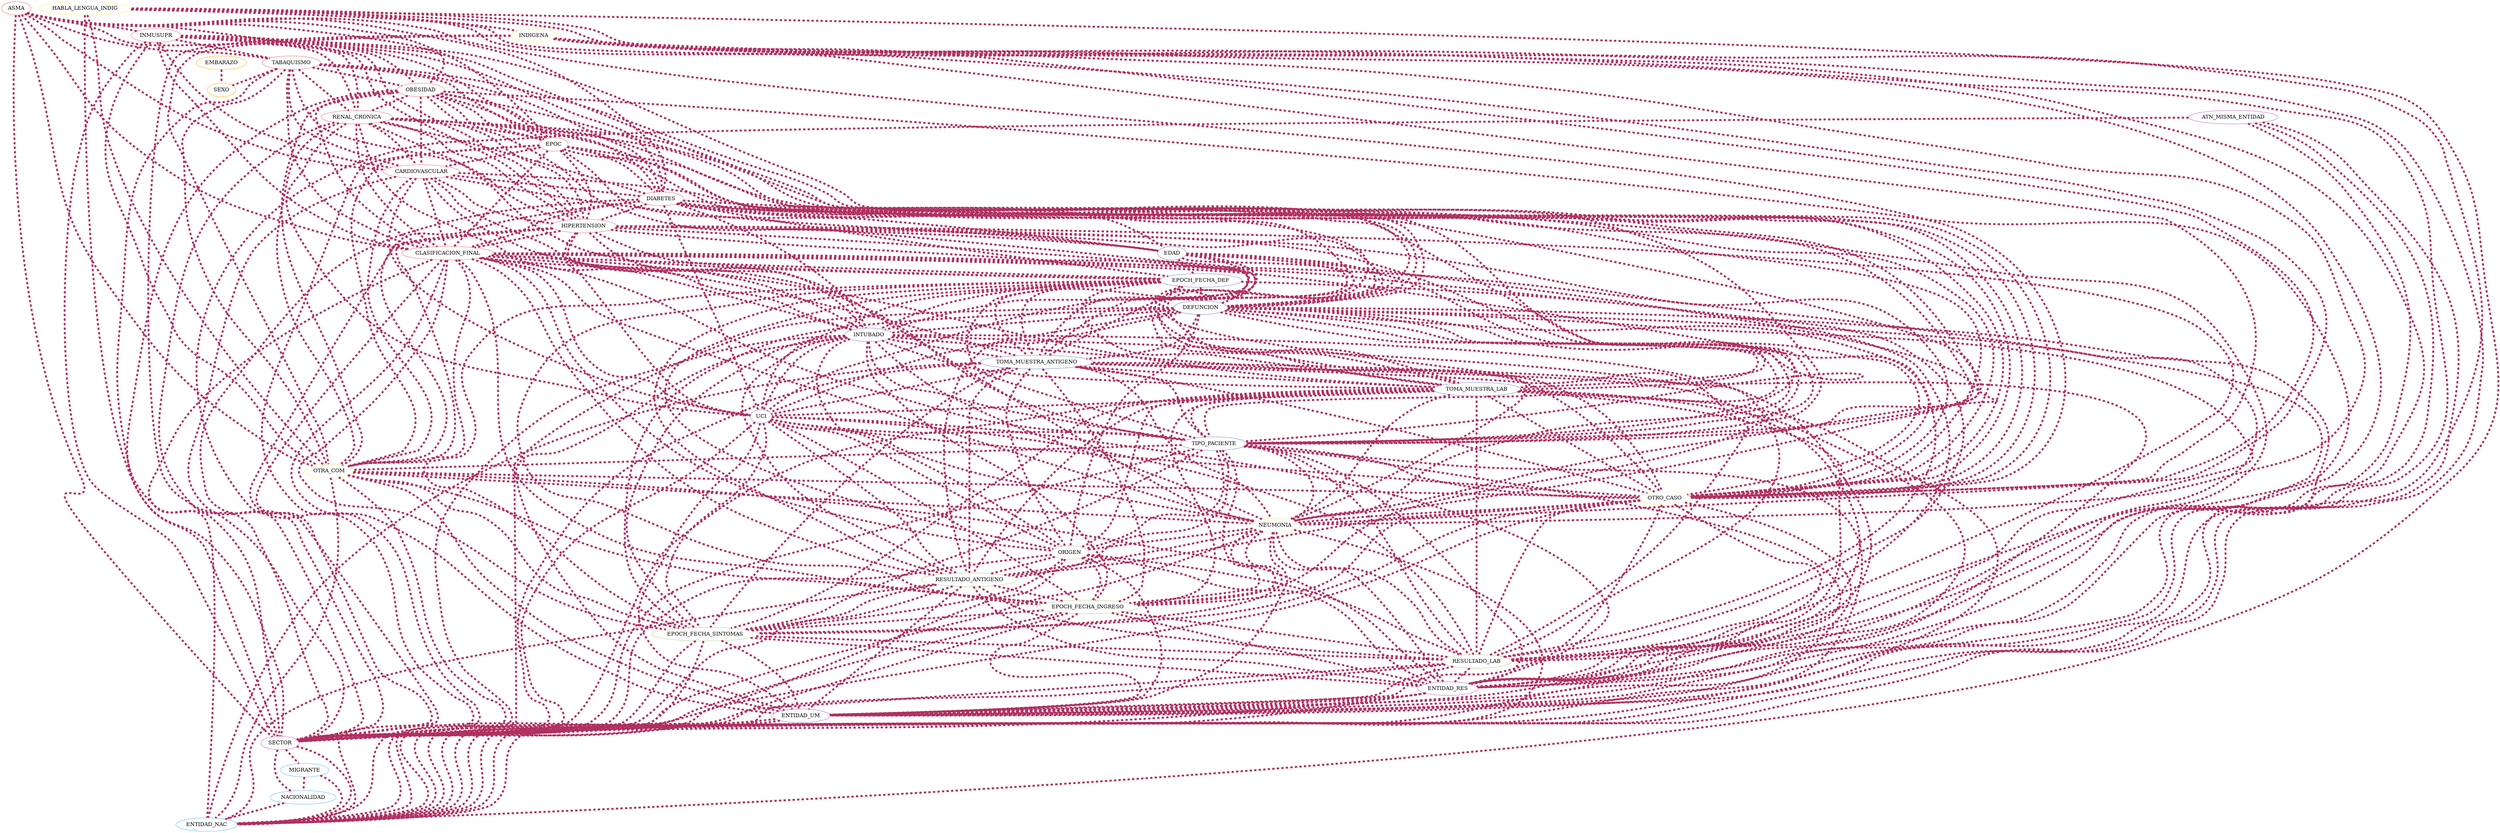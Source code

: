 strict graph  {
ASMA [color="#e57373"];
INMUSUPR [color="#e57373"];
TABAQUISMO [color="#e57373"];
OBESIDAD [color="#e57373"];
RENAL_CRONICA [color="#e57373"];
EPOC [color="#e57373"];
CARDIOVASCULAR [color="#e57373"];
DIABETES [color="#e57373"];
HIPERTENSION [color="#e57373"];
CLASIFICACION_FINAL [color="#e57373"];
EDAD [color="#7986cb"];
EPOCH_FECHA_DEF [color="#7986cb"];
DEFUNCION [color="#7986cb"];
INTUBADO [color="#7986cb"];
TOMA_MUESTRA_ANTIGENO [color="#7986cb"];
TOMA_MUESTRA_LAB [color="#7986cb"];
UCI [color="#7986cb"];
TIPO_PACIENTE [color="#7986cb"];
HABLA_LENGUA_INDIG [color="#fff176"];
INDIGENA [color="#fff176"];
OTRA_COM [color="#fff176"];
OTRO_CASO [color="#fff176"];
NEUMONIA [color="#fff176"];
ORIGEN [color="#aed581"];
RESULTADO_ANTIGENO [color="#aed581"];
EPOCH_FECHA_INGRESO [color="#aed581"];
EPOCH_FECHA_SINTOMAS [color="#aed581"];
RESULTADO_LAB [color="#aed581"];
ATN_MISMA_ENTIDAD [color="#ba68c8"];
ENTIDAD_RES [color="#ba68c8"];
ENTIDAD_UM [color="#ba68c8"];
SECTOR [color="#ba68c8"];
MIGRANTE [color="#64b5f6"];
NACIONALIDAD [color="#64b5f6"];
ENTIDAD_NAC [color="#64b5f6"];
EMBARAZO [color="#ffb300"];
SEXO [color="#ffb300"];
ASMA -- CARDIOVASCULAR  [color=maroon, penwidth=5, style=dashed, weight="0.682"];
ASMA -- CLASIFICACION_FINAL  [color=maroon, penwidth=5, style=dashed, weight="0.126"];
ASMA -- DIABETES  [color=maroon, penwidth=5, style=dashed, weight="0.665"];
ASMA -- EPOC  [color=maroon, penwidth=5, style=dashed, weight="0.684"];
ASMA -- HIPERTENSION  [color=maroon, penwidth=5, style=dashed, weight="0.675"];
ASMA -- INMUSUPR  [color=maroon, penwidth=5, style=dashed, weight="0.683"];
ASMA -- OBESIDAD  [color=maroon, penwidth=5, style=dashed, weight="0.672"];
ASMA -- OTRA_COM  [color=maroon, penwidth=5, style=dashed, weight="0.373"];
ASMA -- OTRO_CASO  [color=maroon, penwidth=5, style=dashed, weight="0.175"];
ASMA -- RENAL_CRONICA  [color=maroon, penwidth=5, style=dashed, weight="0.682"];
ASMA -- SECTOR  [color=maroon, penwidth=5, style=dashed, weight="0.139"];
ASMA -- TABAQUISMO  [color=maroon, penwidth=5, style=dashed, weight="0.674"];
INMUSUPR -- CARDIOVASCULAR  [color=maroon, penwidth=5, style=dashed, weight="0.681"];
INMUSUPR -- CLASIFICACION_FINAL  [color=maroon, penwidth=5, style=dashed, weight="0.126"];
INMUSUPR -- DIABETES  [color=maroon, penwidth=5, style=dashed, weight="0.663"];
INMUSUPR -- EPOC  [color=maroon, penwidth=5, style=dashed, weight="0.681"];
INMUSUPR -- HIPERTENSION  [color=maroon, penwidth=5, style=dashed, weight="0.674"];
INMUSUPR -- OBESIDAD  [color=maroon, penwidth=5, style=dashed, weight="0.669"];
INMUSUPR -- OTRA_COM  [color=maroon, penwidth=5, style=dashed, weight="0.379"];
INMUSUPR -- OTRO_CASO  [color=maroon, penwidth=5, style=dashed, weight="0.175"];
INMUSUPR -- RENAL_CRONICA  [color=maroon, penwidth=5, style=dashed, weight="0.683"];
INMUSUPR -- SECTOR  [color=maroon, penwidth=5, style=dashed, weight="0.139"];
INMUSUPR -- TABAQUISMO  [color=maroon, penwidth=5, style=dashed, weight="0.672"];
INMUSUPR -- TIPO_PACIENTE  [color=maroon, penwidth=5, style=dashed, weight="0.082"];
TABAQUISMO -- CARDIOVASCULAR  [color=maroon, penwidth=5, style=dashed, weight="0.675"];
TABAQUISMO -- CLASIFICACION_FINAL  [color=maroon, penwidth=5, style=dashed, weight="0.126"];
TABAQUISMO -- DIABETES  [color=maroon, penwidth=5, style=dashed, weight="0.655"];
TABAQUISMO -- EPOC  [color=maroon, penwidth=5, style=dashed, weight="0.673"];
TABAQUISMO -- HIPERTENSION  [color=maroon, penwidth=5, style=dashed, weight="0.667"];
TABAQUISMO -- OBESIDAD  [color=maroon, penwidth=5, style=dashed, weight="0.668"];
TABAQUISMO -- OTRA_COM  [color=maroon, penwidth=5, style=dashed, weight="0.37"];
TABAQUISMO -- OTRO_CASO  [color=maroon, penwidth=5, style=dashed, weight="0.176"];
TABAQUISMO -- RENAL_CRONICA  [color=maroon, penwidth=5, style=dashed, weight="0.676"];
TABAQUISMO -- SECTOR  [color=maroon, penwidth=5, style=dashed, weight="0.138"];
TABAQUISMO -- SEXO  [color=maroon, penwidth=5, style=dashed, weight="0.097"];
OBESIDAD -- CARDIOVASCULAR  [color=maroon, penwidth=5, style=dashed, weight="0.673"];
OBESIDAD -- CLASIFICACION_FINAL  [color=maroon, penwidth=5, style=dashed, weight="0.133"];
OBESIDAD -- DIABETES  [color=maroon, penwidth=5, style=dashed, weight="0.66"];
OBESIDAD -- EPOC  [color=maroon, penwidth=5, style=dashed, weight="0.67"];
OBESIDAD -- HIPERTENSION  [color=maroon, penwidth=5, style=dashed, weight="0.677"];
OBESIDAD -- OTRA_COM  [color=maroon, penwidth=5, style=dashed, weight="0.368"];
OBESIDAD -- OTRO_CASO  [color=maroon, penwidth=5, style=dashed, weight="0.176"];
OBESIDAD -- RENAL_CRONICA  [color=maroon, penwidth=5, style=dashed, weight="0.673"];
OBESIDAD -- RESULTADO_LAB  [color=maroon, penwidth=5, style=dashed, weight="0.082"];
OBESIDAD -- SECTOR  [color=maroon, penwidth=5, style=dashed, weight="0.151"];
OBESIDAD -- TOMA_MUESTRA_ANTIGENO  [color=maroon, penwidth=5, style=dashed, weight="0.098"];
OBESIDAD -- TOMA_MUESTRA_LAB  [color=maroon, penwidth=5, style=dashed, weight="0.083"];
RENAL_CRONICA -- CARDIOVASCULAR  [color=maroon, penwidth=5, style=dashed, weight="0.688"];
RENAL_CRONICA -- CLASIFICACION_FINAL  [color=maroon, penwidth=5, style=dashed, weight="0.127"];
RENAL_CRONICA -- DEFUNCION  [color=maroon, penwidth=5, style=dashed, weight="0.119"];
RENAL_CRONICA -- DIABETES  [color=maroon, penwidth=5, style=dashed, weight="0.672"];
RENAL_CRONICA -- EPOC  [color=maroon, penwidth=5, style=dashed, weight="0.681"];
RENAL_CRONICA -- EPOCH_FECHA_DEF  [color=maroon, penwidth=5, style=dashed, weight="0.085"];
RENAL_CRONICA -- HIPERTENSION  [color=maroon, penwidth=5, style=dashed, weight="0.686"];
RENAL_CRONICA -- INTUBADO  [color=maroon, penwidth=5, style=dashed, weight="0.115"];
RENAL_CRONICA -- OTRA_COM  [color=maroon, penwidth=5, style=dashed, weight="0.375"];
RENAL_CRONICA -- OTRO_CASO  [color=maroon, penwidth=5, style=dashed, weight="0.176"];
RENAL_CRONICA -- SECTOR  [color=maroon, penwidth=5, style=dashed, weight="0.143"];
RENAL_CRONICA -- TIPO_PACIENTE  [color=maroon, penwidth=5, style=dashed, weight="0.162"];
RENAL_CRONICA -- UCI  [color=maroon, penwidth=5, style=dashed, weight="0.115"];
EPOC -- CARDIOVASCULAR  [color=maroon, penwidth=5, style=dashed, weight="0.683"];
EPOC -- CLASIFICACION_FINAL  [color=maroon, penwidth=5, style=dashed, weight="0.126"];
EPOC -- DEFUNCION  [color=maroon, penwidth=5, style=dashed, weight="0.083"];
EPOC -- DIABETES  [color=maroon, penwidth=5, style=dashed, weight="0.668"];
EPOC -- EDAD  [color=maroon, penwidth=5, style=dashed, weight="0.089"];
EPOC -- HIPERTENSION  [color=maroon, penwidth=5, style=dashed, weight="0.678"];
EPOC -- OTRA_COM  [color=maroon, penwidth=5, style=dashed, weight="0.373"];
EPOC -- OTRO_CASO  [color=maroon, penwidth=5, style=dashed, weight="0.175"];
EPOC -- SECTOR  [color=maroon, penwidth=5, style=dashed, weight="0.14"];
EPOC -- TIPO_PACIENTE  [color=maroon, penwidth=5, style=dashed, weight="0.107"];
CARDIOVASCULAR -- CLASIFICACION_FINAL  [color=maroon, penwidth=5, style=dashed, weight="0.126"];
CARDIOVASCULAR -- DIABETES  [color=maroon, penwidth=5, style=dashed, weight="0.667"];
CARDIOVASCULAR -- EDAD  [color=maroon, penwidth=5, style=dashed, weight="0.081"];
CARDIOVASCULAR -- HIPERTENSION  [color=maroon, penwidth=5, style=dashed, weight="0.682"];
CARDIOVASCULAR -- INTUBADO  [color=maroon, penwidth=5, style=dashed, weight="0.08"];
CARDIOVASCULAR -- OTRA_COM  [color=maroon, penwidth=5, style=dashed, weight="0.376"];
CARDIOVASCULAR -- OTRO_CASO  [color=maroon, penwidth=5, style=dashed, weight="0.175"];
CARDIOVASCULAR -- SECTOR  [color=maroon, penwidth=5, style=dashed, weight="0.141"];
CARDIOVASCULAR -- TIPO_PACIENTE  [color=maroon, penwidth=5, style=dashed, weight="0.113"];
CARDIOVASCULAR -- UCI  [color=maroon, penwidth=5, style=dashed, weight="0.08"];
DIABETES -- CLASIFICACION_FINAL  [color=maroon, penwidth=5, style=dashed, weight="0.131"];
DIABETES -- DEFUNCION  [color=maroon, penwidth=5, style=dashed, weight="0.178"];
DIABETES -- EDAD  [color=maroon, penwidth=5, style=dashed, weight="0.23"];
DIABETES -- EPOCH_FECHA_DEF  [color=maroon, penwidth=5, style=dashed, weight="0.126"];
DIABETES -- HIPERTENSION  [color=maroon, penwidth=5, style=dashed, weight="0.722"];
DIABETES -- INTUBADO  [color=maroon, penwidth=5, style=dashed, weight="0.156"];
DIABETES -- NEUMONIA  [color=maroon, penwidth=5, style=dashed, weight="0.125"];
DIABETES -- OTRA_COM  [color=maroon, penwidth=5, style=dashed, weight="0.363"];
DIABETES -- OTRO_CASO  [color=maroon, penwidth=5, style=dashed, weight="0.173"];
DIABETES -- RESULTADO_LAB  [color=maroon, penwidth=5, style=dashed, weight="0.089"];
DIABETES -- SECTOR  [color=maroon, penwidth=5, style=dashed, weight="0.146"];
DIABETES -- TIPO_PACIENTE  [color=maroon, penwidth=5, style=dashed, weight="0.22"];
DIABETES -- TOMA_MUESTRA_ANTIGENO  [color=maroon, penwidth=5, style=dashed, weight="0.094"];
DIABETES -- TOMA_MUESTRA_LAB  [color=maroon, penwidth=5, style=dashed, weight="0.093"];
DIABETES -- UCI  [color=maroon, penwidth=5, style=dashed, weight="0.156"];
HIPERTENSION -- CLASIFICACION_FINAL  [color=maroon, penwidth=5, style=dashed, weight="0.133"];
HIPERTENSION -- DEFUNCION  [color=maroon, penwidth=5, style=dashed, weight="0.178"];
HIPERTENSION -- EDAD  [color=maroon, penwidth=5, style=dashed, weight="0.268"];
HIPERTENSION -- EPOCH_FECHA_DEF  [color=maroon, penwidth=5, style=dashed, weight="0.126"];
HIPERTENSION -- INTUBADO  [color=maroon, penwidth=5, style=dashed, weight="0.149"];
HIPERTENSION -- NEUMONIA  [color=maroon, penwidth=5, style=dashed, weight="0.12"];
HIPERTENSION -- OTRA_COM  [color=maroon, penwidth=5, style=dashed, weight="0.371"];
HIPERTENSION -- OTRO_CASO  [color=maroon, penwidth=5, style=dashed, weight="0.175"];
HIPERTENSION -- RESULTADO_LAB  [color=maroon, penwidth=5, style=dashed, weight="0.094"];
HIPERTENSION -- SECTOR  [color=maroon, penwidth=5, style=dashed, weight="0.149"];
HIPERTENSION -- TIPO_PACIENTE  [color=maroon, penwidth=5, style=dashed, weight="0.21"];
HIPERTENSION -- TOMA_MUESTRA_ANTIGENO  [color=maroon, penwidth=5, style=dashed, weight="0.101"];
HIPERTENSION -- TOMA_MUESTRA_LAB  [color=maroon, penwidth=5, style=dashed, weight="0.103"];
HIPERTENSION -- UCI  [color=maroon, penwidth=5, style=dashed, weight="0.149"];
CLASIFICACION_FINAL -- DEFUNCION  [color=maroon, penwidth=5, style=dashed, weight="0.234"];
CLASIFICACION_FINAL -- ENTIDAD_NAC  [color=maroon, penwidth=5, style=dashed, weight="0.113"];
CLASIFICACION_FINAL -- ENTIDAD_RES  [color=maroon, penwidth=5, style=dashed, weight="0.134"];
CLASIFICACION_FINAL -- ENTIDAD_UM  [color=maroon, penwidth=5, style=dashed, weight="0.139"];
CLASIFICACION_FINAL -- EPOCH_FECHA_DEF  [color=maroon, penwidth=5, style=dashed, weight="0.118"];
CLASIFICACION_FINAL -- EPOCH_FECHA_INGRESO  [color=maroon, penwidth=5, style=dashed, weight="0.137"];
CLASIFICACION_FINAL -- EPOCH_FECHA_SINTOMAS  [color=maroon, penwidth=5, style=dashed, weight="0.137"];
CLASIFICACION_FINAL -- INTUBADO  [color=maroon, penwidth=5, style=dashed, weight="0.097"];
CLASIFICACION_FINAL -- NEUMONIA  [color=maroon, penwidth=5, style=dashed, weight="0.148"];
CLASIFICACION_FINAL -- ORIGEN  [color=maroon, penwidth=5, style=dashed, weight="0.115"];
CLASIFICACION_FINAL -- OTRA_COM  [color=maroon, penwidth=5, style=dashed, weight="0.127"];
CLASIFICACION_FINAL -- OTRO_CASO  [color=maroon, penwidth=5, style=dashed, weight="0.135"];
CLASIFICACION_FINAL -- RESULTADO_ANTIGENO  [color=maroon, penwidth=5, style=dashed, weight="0.596"];
CLASIFICACION_FINAL -- RESULTADO_LAB  [color=maroon, penwidth=5, style=dashed, weight="0.465"];
CLASIFICACION_FINAL -- SECTOR  [color=maroon, penwidth=5, style=dashed, weight="0.099"];
CLASIFICACION_FINAL -- TIPO_PACIENTE  [color=maroon, penwidth=5, style=dashed, weight="0.159"];
CLASIFICACION_FINAL -- TOMA_MUESTRA_ANTIGENO  [color=maroon, penwidth=5, style=dashed, weight="0.303"];
CLASIFICACION_FINAL -- TOMA_MUESTRA_LAB  [color=maroon, penwidth=5, style=dashed, weight="0.183"];
CLASIFICACION_FINAL -- UCI  [color=maroon, penwidth=5, style=dashed, weight="0.093"];
EDAD -- DEFUNCION  [color=maroon, penwidth=5, style=dashed, weight="0.238"];
EDAD -- EPOCH_FECHA_DEF  [color=maroon, penwidth=5, style=dashed, weight="0.119"];
EDAD -- INTUBADO  [color=maroon, penwidth=5, style=dashed, weight="0.153"];
EDAD -- NEUMONIA  [color=maroon, penwidth=5, style=dashed, weight="0.153"];
EDAD -- TIPO_PACIENTE  [color=maroon, penwidth=5, style=dashed, weight="0.264"];
EDAD -- TOMA_MUESTRA_ANTIGENO  [color=maroon, penwidth=5, style=dashed, weight="0.101"];
EDAD -- TOMA_MUESTRA_LAB  [color=maroon, penwidth=5, style=dashed, weight="0.111"];
EDAD -- UCI  [color=maroon, penwidth=5, style=dashed, weight="0.152"];
EPOCH_FECHA_DEF -- DEFUNCION  [color=maroon, penwidth=5, style=dashed, weight="1.0"];
EPOCH_FECHA_DEF -- EPOCH_FECHA_INGRESO  [color=maroon, penwidth=5, style=dashed, weight="0.136"];
EPOCH_FECHA_DEF -- EPOCH_FECHA_SINTOMAS  [color=maroon, penwidth=5, style=dashed, weight="0.134"];
EPOCH_FECHA_DEF -- INTUBADO  [color=maroon, penwidth=5, style=dashed, weight="0.348"];
EPOCH_FECHA_DEF -- NEUMONIA  [color=maroon, penwidth=5, style=dashed, weight="0.345"];
EPOCH_FECHA_DEF -- ORIGEN  [color=maroon, penwidth=5, style=dashed, weight="0.125"];
EPOCH_FECHA_DEF -- OTRO_CASO  [color=maroon, penwidth=5, style=dashed, weight="0.119"];
EPOCH_FECHA_DEF -- RESULTADO_ANTIGENO  [color=maroon, penwidth=5, style=dashed, weight="0.119"];
EPOCH_FECHA_DEF -- RESULTADO_LAB  [color=maroon, penwidth=5, style=dashed, weight="0.109"];
EPOCH_FECHA_DEF -- TIPO_PACIENTE  [color=maroon, penwidth=5, style=dashed, weight="0.532"];
EPOCH_FECHA_DEF -- TOMA_MUESTRA_ANTIGENO  [color=maroon, penwidth=5, style=dashed, weight="0.158"];
EPOCH_FECHA_DEF -- TOMA_MUESTRA_LAB  [color=maroon, penwidth=5, style=dashed, weight="0.153"];
EPOCH_FECHA_DEF -- UCI  [color=maroon, penwidth=5, style=dashed, weight="0.312"];
DEFUNCION -- ENTIDAD_NAC  [color=maroon, penwidth=5, style=dashed, weight="0.08"];
DEFUNCION -- ENTIDAD_RES  [color=maroon, penwidth=5, style=dashed, weight="0.088"];
DEFUNCION -- ENTIDAD_UM  [color=maroon, penwidth=5, style=dashed, weight="0.09"];
DEFUNCION -- EPOCH_FECHA_INGRESO  [color=maroon, penwidth=5, style=dashed, weight="0.11"];
DEFUNCION -- EPOCH_FECHA_SINTOMAS  [color=maroon, penwidth=5, style=dashed, weight="0.111"];
DEFUNCION -- INTUBADO  [color=maroon, penwidth=5, style=dashed, weight="0.587"];
DEFUNCION -- NEUMONIA  [color=maroon, penwidth=5, style=dashed, weight="0.488"];
DEFUNCION -- ORIGEN  [color=maroon, penwidth=5, style=dashed, weight="0.125"];
DEFUNCION -- OTRO_CASO  [color=maroon, penwidth=5, style=dashed, weight="0.102"];
DEFUNCION -- RESULTADO_ANTIGENO  [color=maroon, penwidth=5, style=dashed, weight="0.135"];
DEFUNCION -- RESULTADO_LAB  [color=maroon, penwidth=5, style=dashed, weight="0.213"];
DEFUNCION -- SECTOR  [color=maroon, penwidth=5, style=dashed, weight="0.112"];
DEFUNCION -- TIPO_PACIENTE  [color=maroon, penwidth=5, style=dashed, weight="0.532"];
DEFUNCION -- TOMA_MUESTRA_ANTIGENO  [color=maroon, penwidth=5, style=dashed, weight="0.128"];
DEFUNCION -- TOMA_MUESTRA_LAB  [color=maroon, penwidth=5, style=dashed, weight="0.149"];
DEFUNCION -- UCI  [color=maroon, penwidth=5, style=dashed, weight="0.538"];
INTUBADO -- ENTIDAD_RES  [color=maroon, penwidth=5, style=dashed, weight="0.092"];
INTUBADO -- ENTIDAD_UM  [color=maroon, penwidth=5, style=dashed, weight="0.093"];
INTUBADO -- EPOCH_FECHA_INGRESO  [color=maroon, penwidth=5, style=dashed, weight="0.085"];
INTUBADO -- EPOCH_FECHA_SINTOMAS  [color=maroon, penwidth=5, style=dashed, weight="0.086"];
INTUBADO -- NEUMONIA  [color=maroon, penwidth=5, style=dashed, weight="0.458"];
INTUBADO -- ORIGEN  [color=maroon, penwidth=5, style=dashed, weight="0.215"];
INTUBADO -- OTRO_CASO  [color=maroon, penwidth=5, style=dashed, weight="0.112"];
INTUBADO -- RESULTADO_ANTIGENO  [color=maroon, penwidth=5, style=dashed, weight="0.141"];
INTUBADO -- RESULTADO_LAB  [color=maroon, penwidth=5, style=dashed, weight="0.167"];
INTUBADO -- SECTOR  [color=maroon, penwidth=5, style=dashed, weight="0.104"];
INTUBADO -- TIPO_PACIENTE  [color=maroon, penwidth=5, style=dashed, weight="1.0"];
INTUBADO -- TOMA_MUESTRA_ANTIGENO  [color=maroon, penwidth=5, style=dashed, weight="0.197"];
INTUBADO -- TOMA_MUESTRA_LAB  [color=maroon, penwidth=5, style=dashed, weight="0.26"];
INTUBADO -- UCI  [color=maroon, penwidth=5, style=dashed, weight="0.842"];
TOMA_MUESTRA_ANTIGENO -- ENTIDAD_NAC  [color=maroon, penwidth=5, style=dashed, weight="0.272"];
TOMA_MUESTRA_ANTIGENO -- ENTIDAD_RES  [color=maroon, penwidth=5, style=dashed, weight="0.309"];
TOMA_MUESTRA_ANTIGENO -- ENTIDAD_UM  [color=maroon, penwidth=5, style=dashed, weight="0.313"];
TOMA_MUESTRA_ANTIGENO -- EPOCH_FECHA_INGRESO  [color=maroon, penwidth=5, style=dashed, weight="0.651"];
TOMA_MUESTRA_ANTIGENO -- EPOCH_FECHA_SINTOMAS  [color=maroon, penwidth=5, style=dashed, weight="0.654"];
TOMA_MUESTRA_ANTIGENO -- NEUMONIA  [color=maroon, penwidth=5, style=dashed, weight="0.17"];
TOMA_MUESTRA_ANTIGENO -- ORIGEN  [color=maroon, penwidth=5, style=dashed, weight="0.174"];
TOMA_MUESTRA_ANTIGENO -- OTRO_CASO  [color=maroon, penwidth=5, style=dashed, weight="0.177"];
TOMA_MUESTRA_ANTIGENO -- RESULTADO_ANTIGENO  [color=maroon, penwidth=5, style=dashed, weight="1.0"];
TOMA_MUESTRA_ANTIGENO -- RESULTADO_LAB  [color=maroon, penwidth=5, style=dashed, weight="0.814"];
TOMA_MUESTRA_ANTIGENO -- SECTOR  [color=maroon, penwidth=5, style=dashed, weight="0.223"];
TOMA_MUESTRA_ANTIGENO -- TIPO_PACIENTE  [color=maroon, penwidth=5, style=dashed, weight="0.195"];
TOMA_MUESTRA_ANTIGENO -- TOMA_MUESTRA_LAB  [color=maroon, penwidth=5, style=dashed, weight="0.813"];
TOMA_MUESTRA_ANTIGENO -- UCI  [color=maroon, penwidth=5, style=dashed, weight="0.197"];
TOMA_MUESTRA_LAB -- ENTIDAD_NAC  [color=maroon, penwidth=5, style=dashed, weight="0.258"];
TOMA_MUESTRA_LAB -- ENTIDAD_RES  [color=maroon, penwidth=5, style=dashed, weight="0.292"];
TOMA_MUESTRA_LAB -- ENTIDAD_UM  [color=maroon, penwidth=5, style=dashed, weight="0.294"];
TOMA_MUESTRA_LAB -- EPOCH_FECHA_INGRESO  [color=maroon, penwidth=5, style=dashed, weight="0.553"];
TOMA_MUESTRA_LAB -- EPOCH_FECHA_SINTOMAS  [color=maroon, penwidth=5, style=dashed, weight="0.556"];
TOMA_MUESTRA_LAB -- NEUMONIA  [color=maroon, penwidth=5, style=dashed, weight="0.207"];
TOMA_MUESTRA_LAB -- ORIGEN  [color=maroon, penwidth=5, style=dashed, weight="0.153"];
TOMA_MUESTRA_LAB -- OTRO_CASO  [color=maroon, penwidth=5, style=dashed, weight="0.136"];
TOMA_MUESTRA_LAB -- RESULTADO_ANTIGENO  [color=maroon, penwidth=5, style=dashed, weight="0.813"];
TOMA_MUESTRA_LAB -- RESULTADO_LAB  [color=maroon, penwidth=5, style=dashed, weight="1.0"];
TOMA_MUESTRA_LAB -- SECTOR  [color=maroon, penwidth=5, style=dashed, weight="0.182"];
TOMA_MUESTRA_LAB -- TIPO_PACIENTE  [color=maroon, penwidth=5, style=dashed, weight="0.26"];
TOMA_MUESTRA_LAB -- UCI  [color=maroon, penwidth=5, style=dashed, weight="0.26"];
UCI -- ENTIDAD_RES  [color=maroon, penwidth=5, style=dashed, weight="0.093"];
UCI -- ENTIDAD_UM  [color=maroon, penwidth=5, style=dashed, weight="0.095"];
UCI -- EPOCH_FECHA_INGRESO  [color=maroon, penwidth=5, style=dashed, weight="0.083"];
UCI -- EPOCH_FECHA_SINTOMAS  [color=maroon, penwidth=5, style=dashed, weight="0.084"];
UCI -- NEUMONIA  [color=maroon, penwidth=5, style=dashed, weight="0.454"];
UCI -- ORIGEN  [color=maroon, penwidth=5, style=dashed, weight="0.215"];
UCI -- OTRO_CASO  [color=maroon, penwidth=5, style=dashed, weight="0.109"];
UCI -- RESULTADO_ANTIGENO  [color=maroon, penwidth=5, style=dashed, weight="0.141"];
UCI -- RESULTADO_LAB  [color=maroon, penwidth=5, style=dashed, weight="0.166"];
UCI -- SECTOR  [color=maroon, penwidth=5, style=dashed, weight="0.115"];
UCI -- TIPO_PACIENTE  [color=maroon, penwidth=5, style=dashed, weight="1.0"];
TIPO_PACIENTE -- ENTIDAD_NAC  [color=maroon, penwidth=5, style=dashed, weight="0.125"];
TIPO_PACIENTE -- ENTIDAD_RES  [color=maroon, penwidth=5, style=dashed, weight="0.148"];
TIPO_PACIENTE -- ENTIDAD_UM  [color=maroon, penwidth=5, style=dashed, weight="0.15"];
TIPO_PACIENTE -- EPOCH_FECHA_INGRESO  [color=maroon, penwidth=5, style=dashed, weight="0.139"];
TIPO_PACIENTE -- EPOCH_FECHA_SINTOMAS  [color=maroon, penwidth=5, style=dashed, weight="0.142"];
TIPO_PACIENTE -- NEUMONIA  [color=maroon, penwidth=5, style=dashed, weight="0.624"];
TIPO_PACIENTE -- ORIGEN  [color=maroon, penwidth=5, style=dashed, weight="0.215"];
TIPO_PACIENTE -- OTRA_COM  [color=maroon, penwidth=5, style=dashed, weight="0.096"];
TIPO_PACIENTE -- OTRO_CASO  [color=maroon, penwidth=5, style=dashed, weight="0.152"];
TIPO_PACIENTE -- RESULTADO_ANTIGENO  [color=maroon, penwidth=5, style=dashed, weight="0.197"];
TIPO_PACIENTE -- RESULTADO_LAB  [color=maroon, penwidth=5, style=dashed, weight="0.285"];
TIPO_PACIENTE -- SECTOR  [color=maroon, penwidth=5, style=dashed, weight="0.176"];
HABLA_LENGUA_INDIG -- ENTIDAD_NAC  [color=maroon, penwidth=5, style=dashed, weight="0.144"];
HABLA_LENGUA_INDIG -- ENTIDAD_RES  [color=maroon, penwidth=5, style=dashed, weight="0.15"];
HABLA_LENGUA_INDIG -- ENTIDAD_UM  [color=maroon, penwidth=5, style=dashed, weight="0.156"];
HABLA_LENGUA_INDIG -- INDIGENA  [color=maroon, penwidth=5, style=dashed, weight="0.838"];
HABLA_LENGUA_INDIG -- NEUMONIA  [color=maroon, penwidth=5, style=dashed, weight="0.235"];
HABLA_LENGUA_INDIG -- OTRA_COM  [color=maroon, penwidth=5, style=dashed, weight="0.196"];
HABLA_LENGUA_INDIG -- OTRO_CASO  [color=maroon, penwidth=5, style=dashed, weight="0.116"];
HABLA_LENGUA_INDIG -- SECTOR  [color=maroon, penwidth=5, style=dashed, weight="0.156"];
INDIGENA -- ENTIDAD_NAC  [color=maroon, penwidth=5, style=dashed, weight="0.147"];
INDIGENA -- ENTIDAD_RES  [color=maroon, penwidth=5, style=dashed, weight="0.155"];
INDIGENA -- ENTIDAD_UM  [color=maroon, penwidth=5, style=dashed, weight="0.16"];
INDIGENA -- NEUMONIA  [color=maroon, penwidth=5, style=dashed, weight="0.236"];
INDIGENA -- OTRA_COM  [color=maroon, penwidth=5, style=dashed, weight="0.196"];
INDIGENA -- OTRO_CASO  [color=maroon, penwidth=5, style=dashed, weight="0.116"];
INDIGENA -- SECTOR  [color=maroon, penwidth=5, style=dashed, weight="0.159"];
OTRA_COM -- ENTIDAD_NAC  [color=maroon, penwidth=5, style=dashed, weight="0.11"];
OTRA_COM -- ENTIDAD_RES  [color=maroon, penwidth=5, style=dashed, weight="0.155"];
OTRA_COM -- ENTIDAD_UM  [color=maroon, penwidth=5, style=dashed, weight="0.207"];
OTRA_COM -- EPOCH_FECHA_INGRESO  [color=maroon, penwidth=5, style=dashed, weight="0.107"];
OTRA_COM -- EPOCH_FECHA_SINTOMAS  [color=maroon, penwidth=5, style=dashed, weight="0.1"];
OTRA_COM -- NEUMONIA  [color=maroon, penwidth=5, style=dashed, weight="0.522"];
OTRA_COM -- OTRO_CASO  [color=maroon, penwidth=5, style=dashed, weight="0.372"];
OTRA_COM -- SECTOR  [color=maroon, penwidth=5, style=dashed, weight="0.119"];
OTRO_CASO -- ENTIDAD_NAC  [color=maroon, penwidth=5, style=dashed, weight="0.132"];
OTRO_CASO -- ENTIDAD_RES  [color=maroon, penwidth=5, style=dashed, weight="0.16"];
OTRO_CASO -- ENTIDAD_UM  [color=maroon, penwidth=5, style=dashed, weight="0.188"];
OTRO_CASO -- EPOCH_FECHA_INGRESO  [color=maroon, penwidth=5, style=dashed, weight="0.162"];
OTRO_CASO -- EPOCH_FECHA_SINTOMAS  [color=maroon, penwidth=5, style=dashed, weight="0.161"];
OTRO_CASO -- NEUMONIA  [color=maroon, penwidth=5, style=dashed, weight="0.359"];
OTRO_CASO -- RESULTADO_ANTIGENO  [color=maroon, penwidth=5, style=dashed, weight="0.126"];
OTRO_CASO -- RESULTADO_LAB  [color=maroon, penwidth=5, style=dashed, weight="0.106"];
OTRO_CASO -- SECTOR  [color=maroon, penwidth=5, style=dashed, weight="0.2"];
NEUMONIA -- ENTIDAD_NAC  [color=maroon, penwidth=5, style=dashed, weight="0.145"];
NEUMONIA -- ENTIDAD_RES  [color=maroon, penwidth=5, style=dashed, weight="0.201"];
NEUMONIA -- ENTIDAD_UM  [color=maroon, penwidth=5, style=dashed, weight="0.266"];
NEUMONIA -- EPOCH_FECHA_INGRESO  [color=maroon, penwidth=5, style=dashed, weight="0.137"];
NEUMONIA -- EPOCH_FECHA_SINTOMAS  [color=maroon, penwidth=5, style=dashed, weight="0.139"];
NEUMONIA -- ORIGEN  [color=maroon, penwidth=5, style=dashed, weight="0.165"];
NEUMONIA -- RESULTADO_ANTIGENO  [color=maroon, penwidth=5, style=dashed, weight="0.125"];
NEUMONIA -- RESULTADO_LAB  [color=maroon, penwidth=5, style=dashed, weight="0.184"];
NEUMONIA -- SECTOR  [color=maroon, penwidth=5, style=dashed, weight="0.118"];
ORIGEN -- ENTIDAD_NAC  [color=maroon, penwidth=5, style=dashed, weight="0.265"];
ORIGEN -- ENTIDAD_RES  [color=maroon, penwidth=5, style=dashed, weight="0.302"];
ORIGEN -- ENTIDAD_UM  [color=maroon, penwidth=5, style=dashed, weight="0.309"];
ORIGEN -- EPOCH_FECHA_INGRESO  [color=maroon, penwidth=5, style=dashed, weight="0.121"];
ORIGEN -- EPOCH_FECHA_SINTOMAS  [color=maroon, penwidth=5, style=dashed, weight="0.121"];
ORIGEN -- RESULTADO_ANTIGENO  [color=maroon, penwidth=5, style=dashed, weight="0.174"];
ORIGEN -- RESULTADO_LAB  [color=maroon, penwidth=5, style=dashed, weight="0.159"];
ORIGEN -- SECTOR  [color=maroon, penwidth=5, style=dashed, weight="0.192"];
RESULTADO_ANTIGENO -- ENTIDAD_NAC  [color=maroon, penwidth=5, style=dashed, weight="0.225"];
RESULTADO_ANTIGENO -- ENTIDAD_RES  [color=maroon, penwidth=5, style=dashed, weight="0.256"];
RESULTADO_ANTIGENO -- ENTIDAD_UM  [color=maroon, penwidth=5, style=dashed, weight="0.262"];
RESULTADO_ANTIGENO -- EPOCH_FECHA_INGRESO  [color=maroon, penwidth=5, style=dashed, weight="0.498"];
RESULTADO_ANTIGENO -- EPOCH_FECHA_SINTOMAS  [color=maroon, penwidth=5, style=dashed, weight="0.5"];
RESULTADO_ANTIGENO -- RESULTADO_LAB  [color=maroon, penwidth=5, style=dashed, weight="0.577"];
RESULTADO_ANTIGENO -- SECTOR  [color=maroon, penwidth=5, style=dashed, weight="0.217"];
EPOCH_FECHA_INGRESO -- ENTIDAD_NAC  [color=maroon, penwidth=5, style=dashed, weight="0.1"];
EPOCH_FECHA_INGRESO -- ENTIDAD_RES  [color=maroon, penwidth=5, style=dashed, weight="0.113"];
EPOCH_FECHA_INGRESO -- ENTIDAD_UM  [color=maroon, penwidth=5, style=dashed, weight="0.12"];
EPOCH_FECHA_INGRESO -- EPOCH_FECHA_SINTOMAS  [color=maroon, penwidth=5, style=dashed, weight="0.981"];
EPOCH_FECHA_INGRESO -- RESULTADO_LAB  [color=maroon, penwidth=5, style=dashed, weight="0.279"];
EPOCH_FECHA_INGRESO -- SECTOR  [color=maroon, penwidth=5, style=dashed, weight="0.102"];
EPOCH_FECHA_SINTOMAS -- ENTIDAD_NAC  [color=maroon, penwidth=5, style=dashed, weight="0.101"];
EPOCH_FECHA_SINTOMAS -- ENTIDAD_RES  [color=maroon, penwidth=5, style=dashed, weight="0.114"];
EPOCH_FECHA_SINTOMAS -- ENTIDAD_UM  [color=maroon, penwidth=5, style=dashed, weight="0.12"];
EPOCH_FECHA_SINTOMAS -- RESULTADO_LAB  [color=maroon, penwidth=5, style=dashed, weight="0.28"];
EPOCH_FECHA_SINTOMAS -- SECTOR  [color=maroon, penwidth=5, style=dashed, weight="0.101"];
RESULTADO_LAB -- ENTIDAD_NAC  [color=maroon, penwidth=5, style=dashed, weight="0.142"];
RESULTADO_LAB -- ENTIDAD_RES  [color=maroon, penwidth=5, style=dashed, weight="0.162"];
RESULTADO_LAB -- ENTIDAD_UM  [color=maroon, penwidth=5, style=dashed, weight="0.164"];
RESULTADO_LAB -- SECTOR  [color=maroon, penwidth=5, style=dashed, weight="0.107"];
ATN_MISMA_ENTIDAD -- ENTIDAD_NAC  [color=maroon, penwidth=5, style=dashed, weight="0.237"];
ATN_MISMA_ENTIDAD -- ENTIDAD_RES  [color=maroon, penwidth=5, style=dashed, weight="0.561"];
ATN_MISMA_ENTIDAD -- ENTIDAD_UM  [color=maroon, penwidth=5, style=dashed, weight="0.248"];
ATN_MISMA_ENTIDAD -- SECTOR  [color=maroon, penwidth=5, style=dashed, weight="0.131"];
ENTIDAD_RES -- ENTIDAD_NAC  [color=maroon, penwidth=5, style=dashed, weight="0.825"];
ENTIDAD_RES -- ENTIDAD_UM  [color=maroon, penwidth=5, style=dashed, weight="0.974"];
ENTIDAD_RES -- SECTOR  [color=maroon, penwidth=5, style=dashed, weight="0.154"];
ENTIDAD_UM -- ENTIDAD_NAC  [color=maroon, penwidth=5, style=dashed, weight="0.818"];
ENTIDAD_UM -- SECTOR  [color=maroon, penwidth=5, style=dashed, weight="0.164"];
SECTOR -- ENTIDAD_NAC  [color=maroon, penwidth=5, style=dashed, weight="0.134"];
SECTOR -- MIGRANTE  [color=maroon, penwidth=5, style=dashed, weight="0.08"];
SECTOR -- NACIONALIDAD  [color=maroon, penwidth=5, style=dashed, weight="0.099"];
MIGRANTE -- ENTIDAD_NAC  [color=maroon, penwidth=5, style=dashed, weight="0.673"];
MIGRANTE -- NACIONALIDAD  [color=maroon, penwidth=5, style=dashed, weight="0.953"];
NACIONALIDAD -- ENTIDAD_NAC  [color=maroon, penwidth=5, style=dashed, weight="0.999"];
EMBARAZO -- SEXO  [color=maroon, penwidth=5, style=dashed, weight="1.0"];
}
